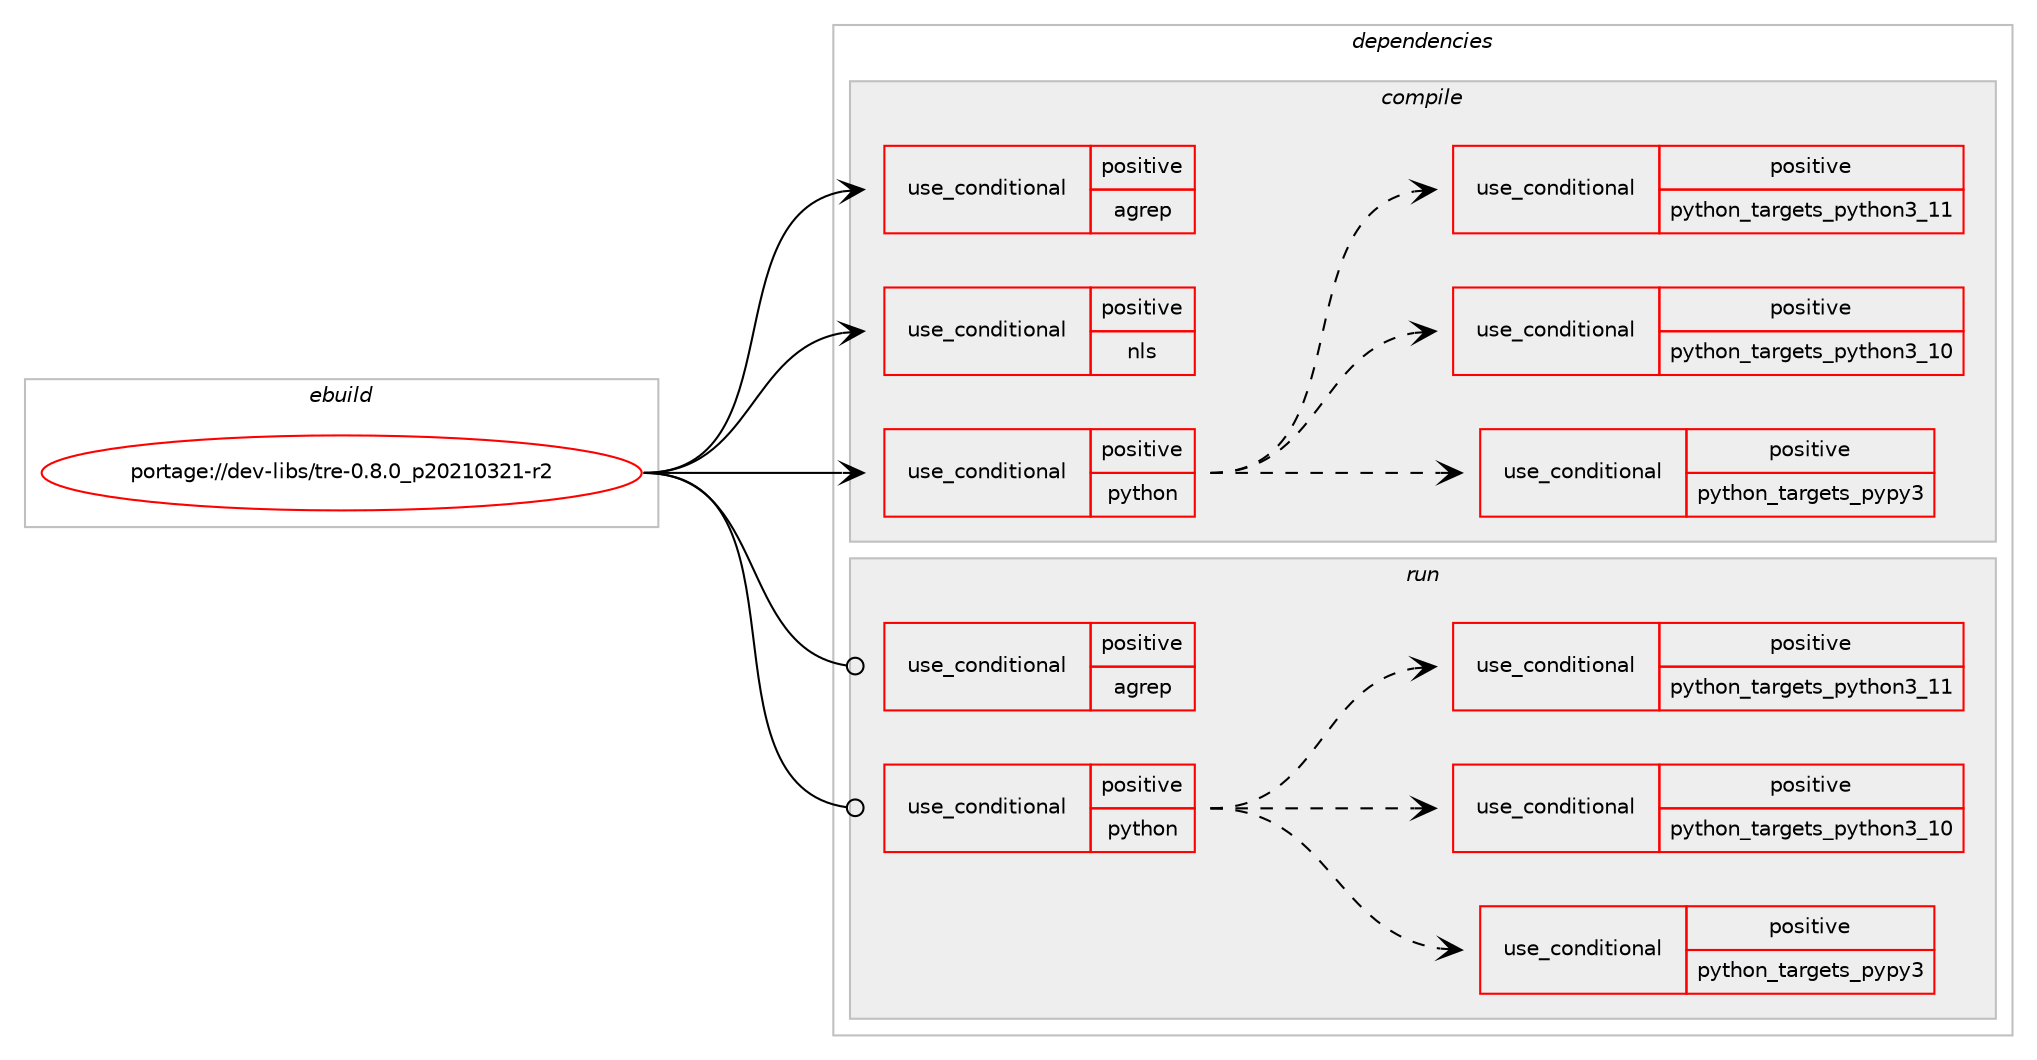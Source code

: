 digraph prolog {

# *************
# Graph options
# *************

newrank=true;
concentrate=true;
compound=true;
graph [rankdir=LR,fontname=Helvetica,fontsize=10,ranksep=1.5];#, ranksep=2.5, nodesep=0.2];
edge  [arrowhead=vee];
node  [fontname=Helvetica,fontsize=10];

# **********
# The ebuild
# **********

subgraph cluster_leftcol {
color=gray;
rank=same;
label=<<i>ebuild</i>>;
id [label="portage://dev-libs/tre-0.8.0_p20210321-r2", color=red, width=4, href="../dev-libs/tre-0.8.0_p20210321-r2.svg"];
}

# ****************
# The dependencies
# ****************

subgraph cluster_midcol {
color=gray;
label=<<i>dependencies</i>>;
subgraph cluster_compile {
fillcolor="#eeeeee";
style=filled;
label=<<i>compile</i>>;
subgraph cond27454 {
dependency57807 [label=<<TABLE BORDER="0" CELLBORDER="1" CELLSPACING="0" CELLPADDING="4"><TR><TD ROWSPAN="3" CELLPADDING="10">use_conditional</TD></TR><TR><TD>positive</TD></TR><TR><TD>agrep</TD></TR></TABLE>>, shape=none, color=red];
# *** BEGIN UNKNOWN DEPENDENCY TYPE (TODO) ***
# dependency57807 -> package_dependency(portage://dev-libs/tre-0.8.0_p20210321-r2,install,weak,app-text,agrep,none,[,,],[],[])
# *** END UNKNOWN DEPENDENCY TYPE (TODO) ***

# *** BEGIN UNKNOWN DEPENDENCY TYPE (TODO) ***
# dependency57807 -> package_dependency(portage://dev-libs/tre-0.8.0_p20210321-r2,install,weak,dev-ruby,amatch,none,[,,],[],[])
# *** END UNKNOWN DEPENDENCY TYPE (TODO) ***

# *** BEGIN UNKNOWN DEPENDENCY TYPE (TODO) ***
# dependency57807 -> package_dependency(portage://dev-libs/tre-0.8.0_p20210321-r2,install,weak,app-misc,glimpse,none,[,,],[],[])
# *** END UNKNOWN DEPENDENCY TYPE (TODO) ***

}
id:e -> dependency57807:w [weight=20,style="solid",arrowhead="vee"];
subgraph cond27455 {
dependency57808 [label=<<TABLE BORDER="0" CELLBORDER="1" CELLSPACING="0" CELLPADDING="4"><TR><TD ROWSPAN="3" CELLPADDING="10">use_conditional</TD></TR><TR><TD>positive</TD></TR><TR><TD>nls</TD></TR></TABLE>>, shape=none, color=red];
# *** BEGIN UNKNOWN DEPENDENCY TYPE (TODO) ***
# dependency57808 -> package_dependency(portage://dev-libs/tre-0.8.0_p20210321-r2,install,no,sys-devel,gettext,none,[,,],[],[])
# *** END UNKNOWN DEPENDENCY TYPE (TODO) ***

}
id:e -> dependency57808:w [weight=20,style="solid",arrowhead="vee"];
subgraph cond27456 {
dependency57809 [label=<<TABLE BORDER="0" CELLBORDER="1" CELLSPACING="0" CELLPADDING="4"><TR><TD ROWSPAN="3" CELLPADDING="10">use_conditional</TD></TR><TR><TD>positive</TD></TR><TR><TD>python</TD></TR></TABLE>>, shape=none, color=red];
subgraph cond27457 {
dependency57810 [label=<<TABLE BORDER="0" CELLBORDER="1" CELLSPACING="0" CELLPADDING="4"><TR><TD ROWSPAN="3" CELLPADDING="10">use_conditional</TD></TR><TR><TD>positive</TD></TR><TR><TD>python_targets_pypy3</TD></TR></TABLE>>, shape=none, color=red];
# *** BEGIN UNKNOWN DEPENDENCY TYPE (TODO) ***
# dependency57810 -> package_dependency(portage://dev-libs/tre-0.8.0_p20210321-r2,install,no,dev-python,pypy3,none,[,,],any_same_slot,[])
# *** END UNKNOWN DEPENDENCY TYPE (TODO) ***

}
dependency57809:e -> dependency57810:w [weight=20,style="dashed",arrowhead="vee"];
subgraph cond27458 {
dependency57811 [label=<<TABLE BORDER="0" CELLBORDER="1" CELLSPACING="0" CELLPADDING="4"><TR><TD ROWSPAN="3" CELLPADDING="10">use_conditional</TD></TR><TR><TD>positive</TD></TR><TR><TD>python_targets_python3_10</TD></TR></TABLE>>, shape=none, color=red];
# *** BEGIN UNKNOWN DEPENDENCY TYPE (TODO) ***
# dependency57811 -> package_dependency(portage://dev-libs/tre-0.8.0_p20210321-r2,install,no,dev-lang,python,none,[,,],[slot(3.10)],[])
# *** END UNKNOWN DEPENDENCY TYPE (TODO) ***

}
dependency57809:e -> dependency57811:w [weight=20,style="dashed",arrowhead="vee"];
subgraph cond27459 {
dependency57812 [label=<<TABLE BORDER="0" CELLBORDER="1" CELLSPACING="0" CELLPADDING="4"><TR><TD ROWSPAN="3" CELLPADDING="10">use_conditional</TD></TR><TR><TD>positive</TD></TR><TR><TD>python_targets_python3_11</TD></TR></TABLE>>, shape=none, color=red];
# *** BEGIN UNKNOWN DEPENDENCY TYPE (TODO) ***
# dependency57812 -> package_dependency(portage://dev-libs/tre-0.8.0_p20210321-r2,install,no,dev-lang,python,none,[,,],[slot(3.11)],[])
# *** END UNKNOWN DEPENDENCY TYPE (TODO) ***

}
dependency57809:e -> dependency57812:w [weight=20,style="dashed",arrowhead="vee"];
}
id:e -> dependency57809:w [weight=20,style="solid",arrowhead="vee"];
}
subgraph cluster_compileandrun {
fillcolor="#eeeeee";
style=filled;
label=<<i>compile and run</i>>;
}
subgraph cluster_run {
fillcolor="#eeeeee";
style=filled;
label=<<i>run</i>>;
subgraph cond27460 {
dependency57813 [label=<<TABLE BORDER="0" CELLBORDER="1" CELLSPACING="0" CELLPADDING="4"><TR><TD ROWSPAN="3" CELLPADDING="10">use_conditional</TD></TR><TR><TD>positive</TD></TR><TR><TD>agrep</TD></TR></TABLE>>, shape=none, color=red];
# *** BEGIN UNKNOWN DEPENDENCY TYPE (TODO) ***
# dependency57813 -> package_dependency(portage://dev-libs/tre-0.8.0_p20210321-r2,run,weak,app-text,agrep,none,[,,],[],[])
# *** END UNKNOWN DEPENDENCY TYPE (TODO) ***

# *** BEGIN UNKNOWN DEPENDENCY TYPE (TODO) ***
# dependency57813 -> package_dependency(portage://dev-libs/tre-0.8.0_p20210321-r2,run,weak,dev-ruby,amatch,none,[,,],[],[])
# *** END UNKNOWN DEPENDENCY TYPE (TODO) ***

# *** BEGIN UNKNOWN DEPENDENCY TYPE (TODO) ***
# dependency57813 -> package_dependency(portage://dev-libs/tre-0.8.0_p20210321-r2,run,weak,app-misc,glimpse,none,[,,],[],[])
# *** END UNKNOWN DEPENDENCY TYPE (TODO) ***

}
id:e -> dependency57813:w [weight=20,style="solid",arrowhead="odot"];
subgraph cond27461 {
dependency57814 [label=<<TABLE BORDER="0" CELLBORDER="1" CELLSPACING="0" CELLPADDING="4"><TR><TD ROWSPAN="3" CELLPADDING="10">use_conditional</TD></TR><TR><TD>positive</TD></TR><TR><TD>python</TD></TR></TABLE>>, shape=none, color=red];
subgraph cond27462 {
dependency57815 [label=<<TABLE BORDER="0" CELLBORDER="1" CELLSPACING="0" CELLPADDING="4"><TR><TD ROWSPAN="3" CELLPADDING="10">use_conditional</TD></TR><TR><TD>positive</TD></TR><TR><TD>python_targets_pypy3</TD></TR></TABLE>>, shape=none, color=red];
# *** BEGIN UNKNOWN DEPENDENCY TYPE (TODO) ***
# dependency57815 -> package_dependency(portage://dev-libs/tre-0.8.0_p20210321-r2,run,no,dev-python,pypy3,none,[,,],any_same_slot,[])
# *** END UNKNOWN DEPENDENCY TYPE (TODO) ***

}
dependency57814:e -> dependency57815:w [weight=20,style="dashed",arrowhead="vee"];
subgraph cond27463 {
dependency57816 [label=<<TABLE BORDER="0" CELLBORDER="1" CELLSPACING="0" CELLPADDING="4"><TR><TD ROWSPAN="3" CELLPADDING="10">use_conditional</TD></TR><TR><TD>positive</TD></TR><TR><TD>python_targets_python3_10</TD></TR></TABLE>>, shape=none, color=red];
# *** BEGIN UNKNOWN DEPENDENCY TYPE (TODO) ***
# dependency57816 -> package_dependency(portage://dev-libs/tre-0.8.0_p20210321-r2,run,no,dev-lang,python,none,[,,],[slot(3.10)],[])
# *** END UNKNOWN DEPENDENCY TYPE (TODO) ***

}
dependency57814:e -> dependency57816:w [weight=20,style="dashed",arrowhead="vee"];
subgraph cond27464 {
dependency57817 [label=<<TABLE BORDER="0" CELLBORDER="1" CELLSPACING="0" CELLPADDING="4"><TR><TD ROWSPAN="3" CELLPADDING="10">use_conditional</TD></TR><TR><TD>positive</TD></TR><TR><TD>python_targets_python3_11</TD></TR></TABLE>>, shape=none, color=red];
# *** BEGIN UNKNOWN DEPENDENCY TYPE (TODO) ***
# dependency57817 -> package_dependency(portage://dev-libs/tre-0.8.0_p20210321-r2,run,no,dev-lang,python,none,[,,],[slot(3.11)],[])
# *** END UNKNOWN DEPENDENCY TYPE (TODO) ***

}
dependency57814:e -> dependency57817:w [weight=20,style="dashed",arrowhead="vee"];
}
id:e -> dependency57814:w [weight=20,style="solid",arrowhead="odot"];
}
}

# **************
# The candidates
# **************

subgraph cluster_choices {
rank=same;
color=gray;
label=<<i>candidates</i>>;

}

}
